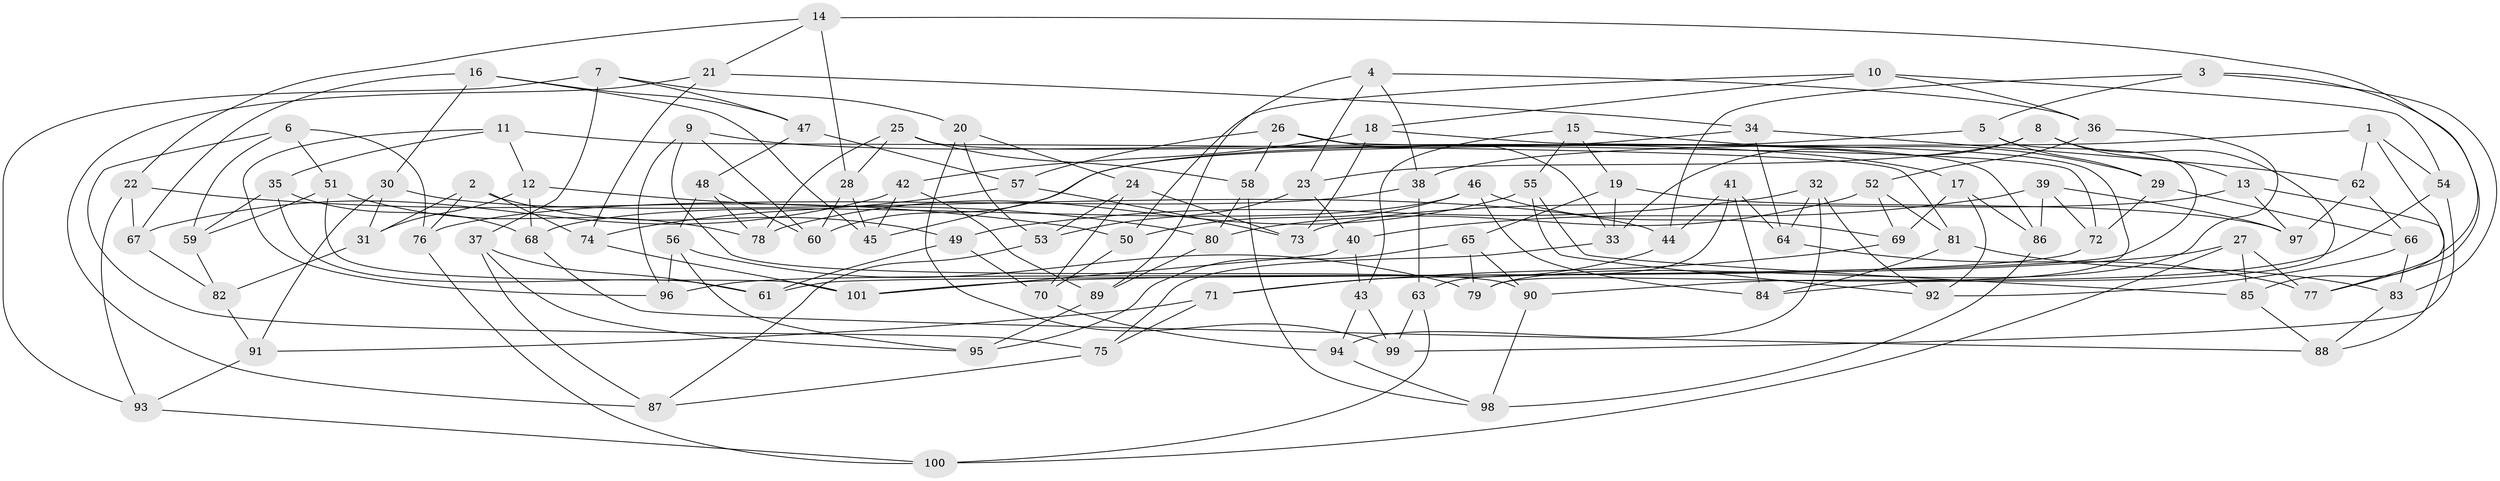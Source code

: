 // Generated by graph-tools (version 1.1) at 2025/38/03/09/25 02:38:01]
// undirected, 101 vertices, 202 edges
graph export_dot {
graph [start="1"]
  node [color=gray90,style=filled];
  1;
  2;
  3;
  4;
  5;
  6;
  7;
  8;
  9;
  10;
  11;
  12;
  13;
  14;
  15;
  16;
  17;
  18;
  19;
  20;
  21;
  22;
  23;
  24;
  25;
  26;
  27;
  28;
  29;
  30;
  31;
  32;
  33;
  34;
  35;
  36;
  37;
  38;
  39;
  40;
  41;
  42;
  43;
  44;
  45;
  46;
  47;
  48;
  49;
  50;
  51;
  52;
  53;
  54;
  55;
  56;
  57;
  58;
  59;
  60;
  61;
  62;
  63;
  64;
  65;
  66;
  67;
  68;
  69;
  70;
  71;
  72;
  73;
  74;
  75;
  76;
  77;
  78;
  79;
  80;
  81;
  82;
  83;
  84;
  85;
  86;
  87;
  88;
  89;
  90;
  91;
  92;
  93;
  94;
  95;
  96;
  97;
  98;
  99;
  100;
  101;
  1 -- 38;
  1 -- 77;
  1 -- 54;
  1 -- 62;
  2 -- 49;
  2 -- 74;
  2 -- 76;
  2 -- 31;
  3 -- 5;
  3 -- 83;
  3 -- 77;
  3 -- 44;
  4 -- 23;
  4 -- 38;
  4 -- 36;
  4 -- 89;
  5 -- 60;
  5 -- 61;
  5 -- 29;
  6 -- 59;
  6 -- 75;
  6 -- 76;
  6 -- 51;
  7 -- 93;
  7 -- 20;
  7 -- 37;
  7 -- 47;
  8 -- 84;
  8 -- 33;
  8 -- 23;
  8 -- 13;
  9 -- 96;
  9 -- 17;
  9 -- 60;
  9 -- 90;
  10 -- 54;
  10 -- 50;
  10 -- 18;
  10 -- 36;
  11 -- 81;
  11 -- 96;
  11 -- 35;
  11 -- 12;
  12 -- 80;
  12 -- 31;
  12 -- 68;
  13 -- 73;
  13 -- 88;
  13 -- 97;
  14 -- 85;
  14 -- 28;
  14 -- 22;
  14 -- 21;
  15 -- 29;
  15 -- 55;
  15 -- 19;
  15 -- 43;
  16 -- 67;
  16 -- 47;
  16 -- 45;
  16 -- 30;
  17 -- 69;
  17 -- 86;
  17 -- 92;
  18 -- 79;
  18 -- 42;
  18 -- 73;
  19 -- 33;
  19 -- 65;
  19 -- 97;
  20 -- 99;
  20 -- 53;
  20 -- 24;
  21 -- 34;
  21 -- 87;
  21 -- 74;
  22 -- 93;
  22 -- 50;
  22 -- 67;
  23 -- 40;
  23 -- 53;
  24 -- 73;
  24 -- 53;
  24 -- 70;
  25 -- 86;
  25 -- 28;
  25 -- 78;
  25 -- 58;
  26 -- 57;
  26 -- 58;
  26 -- 33;
  26 -- 72;
  27 -- 85;
  27 -- 100;
  27 -- 101;
  27 -- 77;
  28 -- 60;
  28 -- 45;
  29 -- 66;
  29 -- 72;
  30 -- 44;
  30 -- 91;
  30 -- 31;
  31 -- 82;
  32 -- 49;
  32 -- 92;
  32 -- 64;
  32 -- 94;
  33 -- 75;
  34 -- 45;
  34 -- 62;
  34 -- 64;
  35 -- 68;
  35 -- 61;
  35 -- 59;
  36 -- 79;
  36 -- 52;
  37 -- 61;
  37 -- 95;
  37 -- 87;
  38 -- 63;
  38 -- 76;
  39 -- 72;
  39 -- 86;
  39 -- 40;
  39 -- 97;
  40 -- 101;
  40 -- 43;
  41 -- 64;
  41 -- 63;
  41 -- 44;
  41 -- 84;
  42 -- 45;
  42 -- 67;
  42 -- 89;
  43 -- 99;
  43 -- 94;
  44 -- 71;
  46 -- 50;
  46 -- 84;
  46 -- 69;
  46 -- 68;
  47 -- 57;
  47 -- 48;
  48 -- 56;
  48 -- 78;
  48 -- 60;
  49 -- 70;
  49 -- 61;
  50 -- 70;
  51 -- 78;
  51 -- 101;
  51 -- 59;
  52 -- 81;
  52 -- 69;
  52 -- 80;
  53 -- 87;
  54 -- 99;
  54 -- 90;
  55 -- 92;
  55 -- 85;
  55 -- 78;
  56 -- 96;
  56 -- 79;
  56 -- 95;
  57 -- 73;
  57 -- 74;
  58 -- 80;
  58 -- 98;
  59 -- 82;
  62 -- 66;
  62 -- 97;
  63 -- 99;
  63 -- 100;
  64 -- 77;
  65 -- 95;
  65 -- 90;
  65 -- 79;
  66 -- 92;
  66 -- 83;
  67 -- 82;
  68 -- 88;
  69 -- 71;
  70 -- 94;
  71 -- 91;
  71 -- 75;
  72 -- 96;
  74 -- 101;
  75 -- 87;
  76 -- 100;
  80 -- 89;
  81 -- 84;
  81 -- 83;
  82 -- 91;
  83 -- 88;
  85 -- 88;
  86 -- 98;
  89 -- 95;
  90 -- 98;
  91 -- 93;
  93 -- 100;
  94 -- 98;
}
